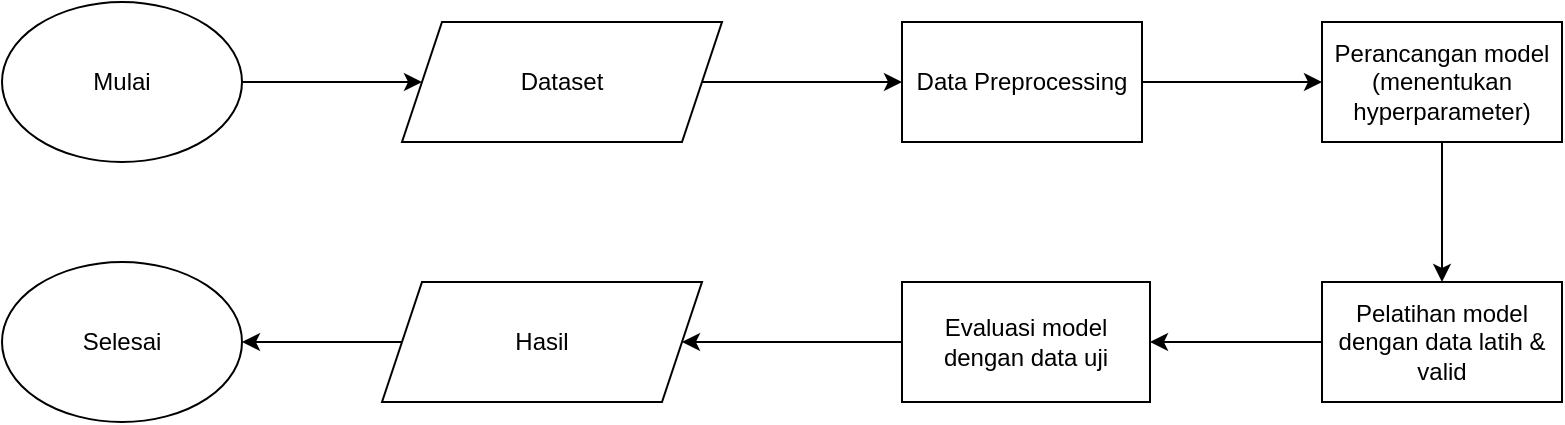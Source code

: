 <mxfile version="24.4.0" type="github">
  <diagram name="Page-1" id="o6oi2OrHOSItRVp3ogaU">
    <mxGraphModel dx="2835" dy="869" grid="1" gridSize="10" guides="1" tooltips="1" connect="1" arrows="1" fold="1" page="1" pageScale="1" pageWidth="850" pageHeight="1100" math="0" shadow="0">
      <root>
        <mxCell id="0" />
        <mxCell id="1" parent="0" />
        <mxCell id="V0DoNAK7S6Uz_CBj2NoQ-17" style="edgeStyle=orthogonalEdgeStyle;rounded=0;orthogonalLoop=1;jettySize=auto;html=1;entryX=0;entryY=0.5;entryDx=0;entryDy=0;" edge="1" parent="1" source="V0DoNAK7S6Uz_CBj2NoQ-1" target="V0DoNAK7S6Uz_CBj2NoQ-3">
          <mxGeometry relative="1" as="geometry" />
        </mxCell>
        <mxCell id="V0DoNAK7S6Uz_CBj2NoQ-1" value="Mulai" style="ellipse;whiteSpace=wrap;html=1;" vertex="1" parent="1">
          <mxGeometry x="-740" y="70" width="120" height="80" as="geometry" />
        </mxCell>
        <mxCell id="V0DoNAK7S6Uz_CBj2NoQ-18" style="edgeStyle=orthogonalEdgeStyle;rounded=0;orthogonalLoop=1;jettySize=auto;html=1;entryX=0;entryY=0.5;entryDx=0;entryDy=0;" edge="1" parent="1" source="V0DoNAK7S6Uz_CBj2NoQ-3" target="V0DoNAK7S6Uz_CBj2NoQ-10">
          <mxGeometry relative="1" as="geometry" />
        </mxCell>
        <mxCell id="V0DoNAK7S6Uz_CBj2NoQ-3" value="Dataset" style="shape=parallelogram;perimeter=parallelogramPerimeter;whiteSpace=wrap;html=1;fixedSize=1;" vertex="1" parent="1">
          <mxGeometry x="-540" y="80" width="160" height="60" as="geometry" />
        </mxCell>
        <mxCell id="V0DoNAK7S6Uz_CBj2NoQ-19" style="edgeStyle=orthogonalEdgeStyle;rounded=0;orthogonalLoop=1;jettySize=auto;html=1;entryX=0;entryY=0.5;entryDx=0;entryDy=0;" edge="1" parent="1" source="V0DoNAK7S6Uz_CBj2NoQ-10" target="V0DoNAK7S6Uz_CBj2NoQ-12">
          <mxGeometry relative="1" as="geometry" />
        </mxCell>
        <mxCell id="V0DoNAK7S6Uz_CBj2NoQ-10" value="Data Preprocessing" style="rounded=0;whiteSpace=wrap;html=1;" vertex="1" parent="1">
          <mxGeometry x="-290" y="80" width="120" height="60" as="geometry" />
        </mxCell>
        <mxCell id="V0DoNAK7S6Uz_CBj2NoQ-21" style="edgeStyle=orthogonalEdgeStyle;rounded=0;orthogonalLoop=1;jettySize=auto;html=1;entryX=0.5;entryY=0;entryDx=0;entryDy=0;" edge="1" parent="1" source="V0DoNAK7S6Uz_CBj2NoQ-12" target="V0DoNAK7S6Uz_CBj2NoQ-14">
          <mxGeometry relative="1" as="geometry" />
        </mxCell>
        <mxCell id="V0DoNAK7S6Uz_CBj2NoQ-12" value="Perancangan model&lt;div&gt;(menentukan hyperparameter)&lt;/div&gt;" style="rounded=0;whiteSpace=wrap;html=1;" vertex="1" parent="1">
          <mxGeometry x="-80" y="80" width="120" height="60" as="geometry" />
        </mxCell>
        <mxCell id="V0DoNAK7S6Uz_CBj2NoQ-22" style="edgeStyle=orthogonalEdgeStyle;rounded=0;orthogonalLoop=1;jettySize=auto;html=1;entryX=1;entryY=0.5;entryDx=0;entryDy=0;" edge="1" parent="1" source="V0DoNAK7S6Uz_CBj2NoQ-14" target="V0DoNAK7S6Uz_CBj2NoQ-23">
          <mxGeometry relative="1" as="geometry">
            <mxPoint x="-160" y="240" as="targetPoint" />
          </mxGeometry>
        </mxCell>
        <mxCell id="V0DoNAK7S6Uz_CBj2NoQ-14" value="Pelatihan model dengan data latih &amp;amp; valid" style="rounded=0;whiteSpace=wrap;html=1;" vertex="1" parent="1">
          <mxGeometry x="-80" y="210" width="120" height="60" as="geometry" />
        </mxCell>
        <mxCell id="V0DoNAK7S6Uz_CBj2NoQ-24" style="edgeStyle=orthogonalEdgeStyle;rounded=0;orthogonalLoop=1;jettySize=auto;html=1;" edge="1" parent="1" source="V0DoNAK7S6Uz_CBj2NoQ-23">
          <mxGeometry relative="1" as="geometry">
            <mxPoint x="-400" y="240" as="targetPoint" />
          </mxGeometry>
        </mxCell>
        <mxCell id="V0DoNAK7S6Uz_CBj2NoQ-23" value="Evaluasi model dengan data uji" style="rounded=0;whiteSpace=wrap;html=1;" vertex="1" parent="1">
          <mxGeometry x="-290" y="210" width="124" height="60" as="geometry" />
        </mxCell>
        <mxCell id="V0DoNAK7S6Uz_CBj2NoQ-26" style="edgeStyle=orthogonalEdgeStyle;rounded=0;orthogonalLoop=1;jettySize=auto;html=1;" edge="1" parent="1" source="V0DoNAK7S6Uz_CBj2NoQ-25">
          <mxGeometry relative="1" as="geometry">
            <mxPoint x="-620" y="240" as="targetPoint" />
          </mxGeometry>
        </mxCell>
        <mxCell id="V0DoNAK7S6Uz_CBj2NoQ-25" value="Hasil" style="shape=parallelogram;perimeter=parallelogramPerimeter;whiteSpace=wrap;html=1;fixedSize=1;" vertex="1" parent="1">
          <mxGeometry x="-550" y="210" width="160" height="60" as="geometry" />
        </mxCell>
        <mxCell id="V0DoNAK7S6Uz_CBj2NoQ-27" value="Selesai" style="ellipse;whiteSpace=wrap;html=1;" vertex="1" parent="1">
          <mxGeometry x="-740" y="200" width="120" height="80" as="geometry" />
        </mxCell>
      </root>
    </mxGraphModel>
  </diagram>
</mxfile>
